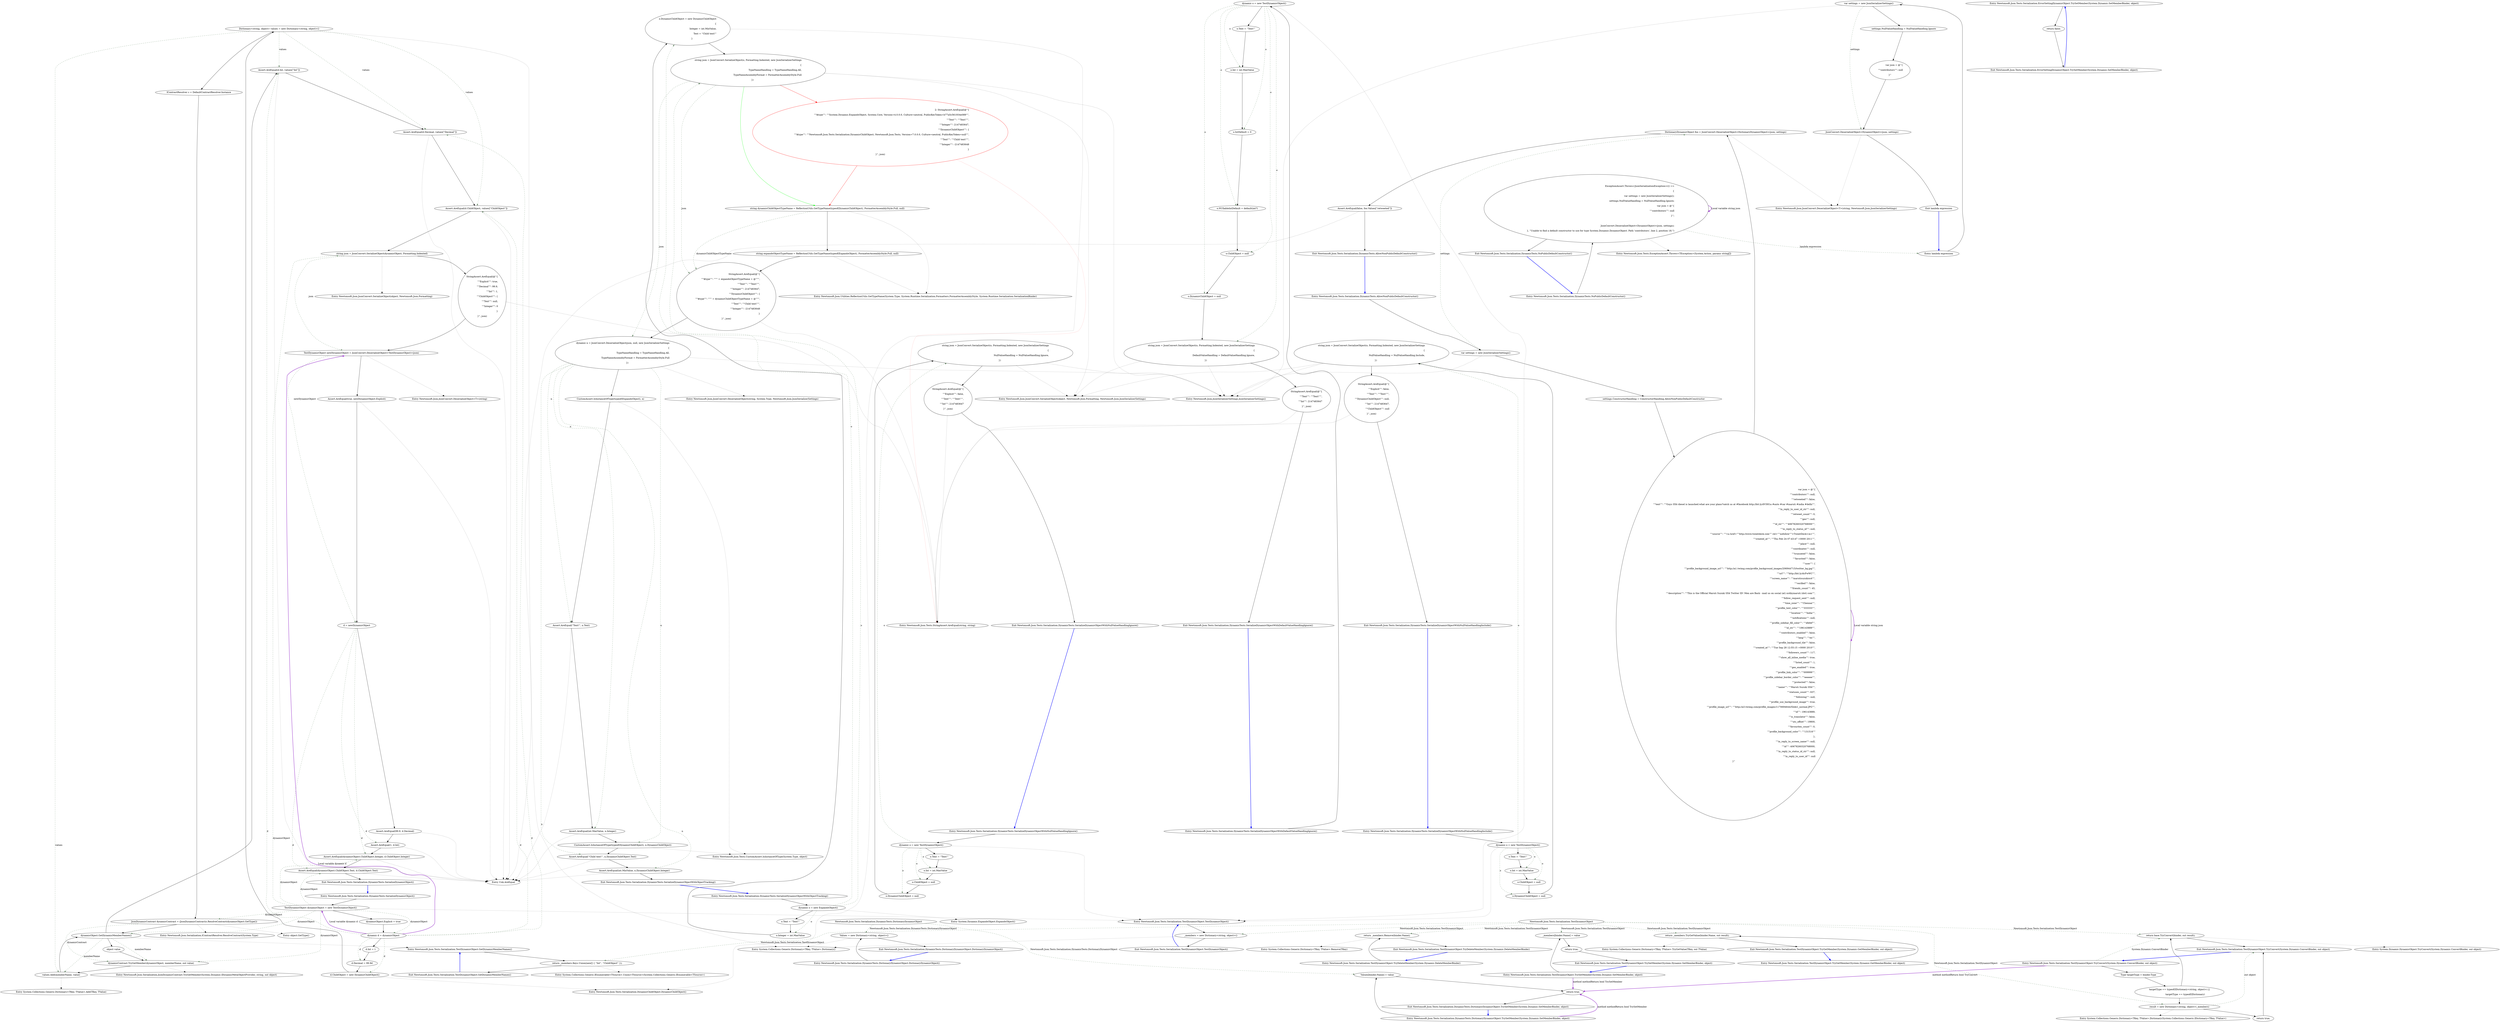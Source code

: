 digraph  {
n146 [label="Newtonsoft.Json.Tests.Serialization.DynamicTests.DictionaryDynamicObject", span=""];
n147 [label="Newtonsoft.Json.Tests.Serialization.TestDynamicObject", span=""];
n0 [cluster="Newtonsoft.Json.Tests.Serialization.DynamicTests.SerializeDynamicObject()", label="Entry Newtonsoft.Json.Tests.Serialization.DynamicTests.SerializeDynamicObject()", span="57-57"];
n1 [cluster="Newtonsoft.Json.Tests.Serialization.DynamicTests.SerializeDynamicObject()", label="TestDynamicObject dynamicObject = new TestDynamicObject()", span="59-59"];
n2 [cluster="Newtonsoft.Json.Tests.Serialization.DynamicTests.SerializeDynamicObject()", label="dynamicObject.Explicit = true", span="60-60"];
n27 [cluster="Newtonsoft.Json.Tests.Serialization.TestDynamicObject.TestDynamicObject()", label="Entry Newtonsoft.Json.Tests.Serialization.TestDynamicObject.TestDynamicObject()", span="354-354"];
n3 [cluster="Newtonsoft.Json.Tests.Serialization.DynamicTests.SerializeDynamicObject()", label="dynamic d = dynamicObject", span="62-62"];
n9 [cluster="Newtonsoft.Json.Tests.Serialization.DynamicTests.SerializeDynamicObject()", label="JsonDynamicContract dynamicContract = (JsonDynamicContract)c.ResolveContract(dynamicObject.GetType())", span="70-70"];
n10 [cluster="Newtonsoft.Json.Tests.Serialization.DynamicTests.SerializeDynamicObject()", label="dynamicObject.GetDynamicMemberNames()", span="72-72"];
n12 [cluster="Newtonsoft.Json.Tests.Serialization.DynamicTests.SerializeDynamicObject()", label="dynamicContract.TryGetMember(dynamicObject, memberName, out value)", span="75-75"];
n17 [cluster="Newtonsoft.Json.Tests.Serialization.DynamicTests.SerializeDynamicObject()", label="string json = JsonConvert.SerializeObject(dynamicObject, Formatting.Indented)", span="84-84"];
n24 [cluster="Newtonsoft.Json.Tests.Serialization.DynamicTests.SerializeDynamicObject()", label="Assert.AreEqual(dynamicObject.ChildObject.Integer, d.ChildObject.Integer)", span="102-102"];
n25 [cluster="Newtonsoft.Json.Tests.Serialization.DynamicTests.SerializeDynamicObject()", label="Assert.AreEqual(dynamicObject.ChildObject.Text, d.ChildObject.Text)", span="103-103"];
n4 [cluster="Newtonsoft.Json.Tests.Serialization.DynamicTests.SerializeDynamicObject()", label="d.Int = 1", span="63-63"];
n5 [cluster="Newtonsoft.Json.Tests.Serialization.DynamicTests.SerializeDynamicObject()", label="d.Decimal = 99.9d", span="64-64"];
n6 [cluster="Newtonsoft.Json.Tests.Serialization.DynamicTests.SerializeDynamicObject()", label="d.ChildObject = new DynamicChildObject()", span="65-65"];
n14 [cluster="Newtonsoft.Json.Tests.Serialization.DynamicTests.SerializeDynamicObject()", label="Assert.AreEqual(d.Int, values[''Int''])", span="80-80"];
n15 [cluster="Newtonsoft.Json.Tests.Serialization.DynamicTests.SerializeDynamicObject()", label="Assert.AreEqual(d.Decimal, values[''Decimal''])", span="81-81"];
n16 [cluster="Newtonsoft.Json.Tests.Serialization.DynamicTests.SerializeDynamicObject()", label="Assert.AreEqual(d.ChildObject, values[''ChildObject''])", span="82-82"];
n7 [cluster="Newtonsoft.Json.Tests.Serialization.DynamicTests.SerializeDynamicObject()", label="Dictionary<string, object> values = new Dictionary<string, object>()", span="67-67"];
n28 [cluster="Newtonsoft.Json.Tests.Serialization.DynamicChildObject.DynamicChildObject()", label="Entry Newtonsoft.Json.Tests.Serialization.DynamicChildObject.DynamicChildObject()", span="332-332"];
n8 [cluster="Newtonsoft.Json.Tests.Serialization.DynamicTests.SerializeDynamicObject()", label="IContractResolver c = DefaultContractResolver.Instance", span="69-69"];
n29 [cluster="System.Collections.Generic.Dictionary<TKey, TValue>.Dictionary()", label="Entry System.Collections.Generic.Dictionary<TKey, TValue>.Dictionary()", span="0-0"];
n13 [cluster="Newtonsoft.Json.Tests.Serialization.DynamicTests.SerializeDynamicObject()", label="values.Add(memberName, value)", span="77-77"];
n30 [cluster="object.GetType()", label="Entry object.GetType()", span="0-0"];
n31 [cluster="Newtonsoft.Json.Serialization.IContractResolver.ResolveContract(System.Type)", label="Entry Newtonsoft.Json.Serialization.IContractResolver.ResolveContract(System.Type)", span="43-43"];
n11 [cluster="Newtonsoft.Json.Tests.Serialization.DynamicTests.SerializeDynamicObject()", label="object value", span="74-74"];
n32 [cluster="Newtonsoft.Json.Tests.Serialization.TestDynamicObject.GetDynamicMemberNames()", label="Entry Newtonsoft.Json.Tests.Serialization.TestDynamicObject.GetDynamicMemberNames()", span="359-359"];
n33 [cluster="Newtonsoft.Json.Serialization.JsonDynamicContract.TryGetMember(System.Dynamic.IDynamicMetaObjectProvider, string, out object)", label="Entry Newtonsoft.Json.Serialization.JsonDynamicContract.TryGetMember(System.Dynamic.IDynamicMetaObjectProvider, string, out object)", span="85-85"];
n34 [cluster="System.Collections.Generic.Dictionary<TKey, TValue>.Add(TKey, TValue)", label="Entry System.Collections.Generic.Dictionary<TKey, TValue>.Add(TKey, TValue)", span="0-0"];
n35 [cluster="Unk.AreEqual", label="Entry Unk.AreEqual", span=""];
n18 [cluster="Newtonsoft.Json.Tests.Serialization.DynamicTests.SerializeDynamicObject()", label="StringAssert.AreEqual(@''{\r\n  ''''Explicit'''': true,\r\n  ''''Decimal'''': 99.9,\r\n  ''''Int'''': 1,\r\n  ''''ChildObject'''': {\r\n    ''''Text'''': null,\r\n    ''''Integer'''': 0\r\n  }\r\n}'', json)", span="85-93"];
n36 [cluster="Newtonsoft.Json.JsonConvert.SerializeObject(object, Newtonsoft.Json.Formatting)", label="Entry Newtonsoft.Json.JsonConvert.SerializeObject(object, Newtonsoft.Json.Formatting)", span="525-525"];
n19 [cluster="Newtonsoft.Json.Tests.Serialization.DynamicTests.SerializeDynamicObject()", label="TestDynamicObject newDynamicObject = JsonConvert.DeserializeObject<TestDynamicObject>(json)", span="95-95"];
n37 [cluster="Newtonsoft.Json.Tests.StringAssert.AreEqual(string, string)", label="Entry Newtonsoft.Json.Tests.StringAssert.AreEqual(string, string)", span="327-327"];
n20 [cluster="Newtonsoft.Json.Tests.Serialization.DynamicTests.SerializeDynamicObject()", label="Assert.AreEqual(true, newDynamicObject.Explicit)", span="96-96"];
n38 [cluster="Newtonsoft.Json.JsonConvert.DeserializeObject<T>(string)", label="Entry Newtonsoft.Json.JsonConvert.DeserializeObject<T>(string)", span="739-739"];
n21 [cluster="Newtonsoft.Json.Tests.Serialization.DynamicTests.SerializeDynamicObject()", label="d = newDynamicObject", span="98-98"];
n22 [cluster="Newtonsoft.Json.Tests.Serialization.DynamicTests.SerializeDynamicObject()", label="Assert.AreEqual(99.9, d.Decimal)", span="100-100"];
n23 [cluster="Newtonsoft.Json.Tests.Serialization.DynamicTests.SerializeDynamicObject()", label="Assert.AreEqual(1, d.Int)", span="101-101"];
n26 [cluster="Newtonsoft.Json.Tests.Serialization.DynamicTests.SerializeDynamicObject()", label="Exit Newtonsoft.Json.Tests.Serialization.DynamicTests.SerializeDynamicObject()", span="57-57"];
n39 [cluster="Newtonsoft.Json.Tests.Serialization.DynamicTests.SerializeDynamicObjectWithObjectTracking()", label="Entry Newtonsoft.Json.Tests.Serialization.DynamicTests.SerializeDynamicObjectWithObjectTracking()", span="108-108"];
n40 [cluster="Newtonsoft.Json.Tests.Serialization.DynamicTests.SerializeDynamicObjectWithObjectTracking()", label="dynamic o = new ExpandoObject()", span="110-110"];
n41 [cluster="Newtonsoft.Json.Tests.Serialization.DynamicTests.SerializeDynamicObjectWithObjectTracking()", label="o.Text = ''Text!''", span="111-111"];
n57 [cluster="System.Dynamic.ExpandoObject.ExpandoObject()", label="Entry System.Dynamic.ExpandoObject.ExpandoObject()", span="0-0"];
n42 [cluster="Newtonsoft.Json.Tests.Serialization.DynamicTests.SerializeDynamicObjectWithObjectTracking()", label="o.Integer = int.MaxValue", span="112-112"];
n43 [cluster="Newtonsoft.Json.Tests.Serialization.DynamicTests.SerializeDynamicObjectWithObjectTracking()", label="o.DynamicChildObject = new DynamicChildObject\r\n            {\r\n                Integer = int.MinValue,\r\n                Text = ''Child text!''\r\n            }", span="113-117"];
n44 [cluster="Newtonsoft.Json.Tests.Serialization.DynamicTests.SerializeDynamicObjectWithObjectTracking()", label="string json = JsonConvert.SerializeObject(o, Formatting.Indented, new JsonSerializerSettings\r\n            {\r\n                TypeNameHandling = TypeNameHandling.All,\r\n                TypeNameAssemblyFormat = FormatterAssemblyStyle.Full\r\n            })", span="119-123"];
n45 [cluster="Newtonsoft.Json.Tests.Serialization.DynamicTests.SerializeDynamicObjectWithObjectTracking()", color=red, community=0, label="2: StringAssert.AreEqual(@''{\r\n  ''''$type'''': ''''System.Dynamic.ExpandoObject, System.Core, Version=4.0.0.0, Culture=neutral, PublicKeyToken=b77a5c561934e089'''',\r\n  ''''Text'''': ''''Text!'''',\r\n  ''''Integer'''': 2147483647,\r\n  ''''DynamicChildObject'''': {\r\n    ''''$type'''': ''''Newtonsoft.Json.Tests.Serialization.DynamicChildObject, Newtonsoft.Json.Tests, Version=7.0.0.0, Culture=neutral, PublicKeyToken=null'''',\r\n    ''''Text'''': ''''Child text!'''',\r\n    ''''Integer'''': -2147483648\r\n  }\r\n}'', json)", span="125-134"];
n58 [cluster="Newtonsoft.Json.JsonSerializerSettings.JsonSerializerSettings()", label="Entry Newtonsoft.Json.JsonSerializerSettings.JsonSerializerSettings()", span="359-359"];
n59 [cluster="Newtonsoft.Json.JsonConvert.SerializeObject(object, Newtonsoft.Json.Formatting, Newtonsoft.Json.JsonSerializerSettings)", label="Entry Newtonsoft.Json.JsonConvert.SerializeObject(object, Newtonsoft.Json.Formatting, Newtonsoft.Json.JsonSerializerSettings)", span="606-606"];
n48 [cluster="Newtonsoft.Json.Tests.Serialization.DynamicTests.SerializeDynamicObjectWithObjectTracking()", label="StringAssert.AreEqual(@''{\r\n  ''''$type'''': '''''' + expandoObjectTypeName + @'''''',\r\n  ''''Text'''': ''''Text!'''',\r\n  ''''Integer'''': 2147483647,\r\n  ''''DynamicChildObject'''': {\r\n    ''''$type'''': '''''' + dynamicChildObjectTypeName + @'''''',\r\n    ''''Text'''': ''''Child text!'''',\r\n    ''''Integer'''': -2147483648\r\n  }\r\n}'', json)", span="139-148"];
n49 [cluster="Newtonsoft.Json.Tests.Serialization.DynamicTests.SerializeDynamicObjectWithObjectTracking()", label="dynamic n = JsonConvert.DeserializeObject(json, null, new JsonSerializerSettings\r\n            {\r\n                TypeNameHandling = TypeNameHandling.All,\r\n                TypeNameAssemblyFormat = FormatterAssemblyStyle.Full\r\n            })", span="150-154"];
n46 [cluster="Newtonsoft.Json.Tests.Serialization.DynamicTests.SerializeDynamicObjectWithObjectTracking()", label="string dynamicChildObjectTypeName = ReflectionUtils.GetTypeName(typeof(DynamicChildObject), FormatterAssemblyStyle.Full, null)", span="136-136"];
n47 [cluster="Newtonsoft.Json.Tests.Serialization.DynamicTests.SerializeDynamicObjectWithObjectTracking()", label="string expandoObjectTypeName = ReflectionUtils.GetTypeName(typeof(ExpandoObject), FormatterAssemblyStyle.Full, null)", span="137-137"];
n60 [cluster="Newtonsoft.Json.Utilities.ReflectionUtils.GetTypeName(System.Type, System.Runtime.Serialization.Formatters.FormatterAssemblyStyle, System.Runtime.Serialization.SerializationBinder)", label="Entry Newtonsoft.Json.Utilities.ReflectionUtils.GetTypeName(System.Type, System.Runtime.Serialization.Formatters.FormatterAssemblyStyle, System.Runtime.Serialization.SerializationBinder)", span="141-141"];
n50 [cluster="Newtonsoft.Json.Tests.Serialization.DynamicTests.SerializeDynamicObjectWithObjectTracking()", label="CustomAssert.IsInstanceOfType(typeof(ExpandoObject), n)", span="156-156"];
n61 [cluster="Newtonsoft.Json.JsonConvert.DeserializeObject(string, System.Type, Newtonsoft.Json.JsonSerializerSettings)", label="Entry Newtonsoft.Json.JsonConvert.DeserializeObject(string, System.Type, Newtonsoft.Json.JsonSerializerSettings)", span="833-833"];
n51 [cluster="Newtonsoft.Json.Tests.Serialization.DynamicTests.SerializeDynamicObjectWithObjectTracking()", label="Assert.AreEqual(''Text!'', n.Text)", span="157-157"];
n52 [cluster="Newtonsoft.Json.Tests.Serialization.DynamicTests.SerializeDynamicObjectWithObjectTracking()", label="Assert.AreEqual(int.MaxValue, n.Integer)", span="158-158"];
n53 [cluster="Newtonsoft.Json.Tests.Serialization.DynamicTests.SerializeDynamicObjectWithObjectTracking()", label="CustomAssert.IsInstanceOfType(typeof(DynamicChildObject), n.DynamicChildObject)", span="160-160"];
n54 [cluster="Newtonsoft.Json.Tests.Serialization.DynamicTests.SerializeDynamicObjectWithObjectTracking()", label="Assert.AreEqual(''Child text!'', n.DynamicChildObject.Text)", span="161-161"];
n55 [cluster="Newtonsoft.Json.Tests.Serialization.DynamicTests.SerializeDynamicObjectWithObjectTracking()", label="Assert.AreEqual(int.MinValue, n.DynamicChildObject.Integer)", span="162-162"];
n62 [cluster="Newtonsoft.Json.Tests.CustomAssert.IsInstanceOfType(System.Type, object)", label="Entry Newtonsoft.Json.Tests.CustomAssert.IsInstanceOfType(System.Type, object)", span="297-297"];
n56 [cluster="Newtonsoft.Json.Tests.Serialization.DynamicTests.SerializeDynamicObjectWithObjectTracking()", label="Exit Newtonsoft.Json.Tests.Serialization.DynamicTests.SerializeDynamicObjectWithObjectTracking()", span="108-108"];
n63 [cluster="Newtonsoft.Json.Tests.Serialization.DynamicTests.NoPublicDefaultConstructor()", label="Entry Newtonsoft.Json.Tests.Serialization.DynamicTests.NoPublicDefaultConstructor()", span="167-167"];
n64 [cluster="Newtonsoft.Json.Tests.Serialization.DynamicTests.NoPublicDefaultConstructor()", label="ExceptionAssert.Throws<JsonSerializationException>(() =>\r\n            {\r\n                var settings = new JsonSerializerSettings();\r\n                settings.NullValueHandling = NullValueHandling.Ignore;\r\n                var json = @''{\r\n  ''''contributors'''': null\r\n}'';\r\n\r\n                JsonConvert.DeserializeObject<DynamicObject>(json, settings);\r\n            }, ''Unable to find a default constructor to use for type System.Dynamic.DynamicObject. Path 'contributors', line 2, position 18.'')", span="169-178"];
n65 [cluster="Newtonsoft.Json.Tests.Serialization.DynamicTests.NoPublicDefaultConstructor()", label="Exit Newtonsoft.Json.Tests.Serialization.DynamicTests.NoPublicDefaultConstructor()", span="167-167"];
n66 [cluster="Newtonsoft.Json.Tests.ExceptionAssert.Throws<TException>(System.Action, params string[])", label="Entry Newtonsoft.Json.Tests.ExceptionAssert.Throws<TException>(System.Action, params string[])", span="354-354"];
n67 [cluster="lambda expression", label="Entry lambda expression", span="169-178"];
n68 [cluster="lambda expression", label="var settings = new JsonSerializerSettings()", span="171-171"];
n69 [cluster="lambda expression", label="settings.NullValueHandling = NullValueHandling.Ignore", span="172-172"];
n71 [cluster="lambda expression", label="JsonConvert.DeserializeObject<DynamicObject>(json, settings)", span="177-177"];
n70 [cluster="lambda expression", label="var json = @''{\r\n  ''''contributors'''': null\r\n}''", span="173-175"];
n72 [cluster="lambda expression", label="Exit lambda expression", span="169-178"];
n73 [cluster="Newtonsoft.Json.JsonConvert.DeserializeObject<T>(string, Newtonsoft.Json.JsonSerializerSettings)", label="Entry Newtonsoft.Json.JsonConvert.DeserializeObject<T>(string, Newtonsoft.Json.JsonSerializerSettings)", span="802-802"];
n74 [cluster="Newtonsoft.Json.Tests.Serialization.DynamicTests.DictionaryDynamicObject.DictionaryDynamicObject()", label="Entry Newtonsoft.Json.Tests.Serialization.DynamicTests.DictionaryDynamicObject.DictionaryDynamicObject()", span="185-185"];
n75 [cluster="Newtonsoft.Json.Tests.Serialization.DynamicTests.DictionaryDynamicObject.DictionaryDynamicObject()", label="Values = new Dictionary<string, object>()", span="187-187"];
n76 [cluster="Newtonsoft.Json.Tests.Serialization.DynamicTests.DictionaryDynamicObject.DictionaryDynamicObject()", label="Exit Newtonsoft.Json.Tests.Serialization.DynamicTests.DictionaryDynamicObject.DictionaryDynamicObject()", span="185-185"];
n77 [cluster="Newtonsoft.Json.Tests.Serialization.DynamicTests.DictionaryDynamicObject.TrySetMember(System.Dynamic.SetMemberBinder, object)", label="Entry Newtonsoft.Json.Tests.Serialization.DynamicTests.DictionaryDynamicObject.TrySetMember(System.Dynamic.SetMemberBinder, object)", span="190-190"];
n78 [cluster="Newtonsoft.Json.Tests.Serialization.DynamicTests.DictionaryDynamicObject.TrySetMember(System.Dynamic.SetMemberBinder, object)", label="Values[binder.Name] = value", span="192-192"];
n79 [cluster="Newtonsoft.Json.Tests.Serialization.DynamicTests.DictionaryDynamicObject.TrySetMember(System.Dynamic.SetMemberBinder, object)", label="return true;", span="193-193"];
n80 [cluster="Newtonsoft.Json.Tests.Serialization.DynamicTests.DictionaryDynamicObject.TrySetMember(System.Dynamic.SetMemberBinder, object)", label="Exit Newtonsoft.Json.Tests.Serialization.DynamicTests.DictionaryDynamicObject.TrySetMember(System.Dynamic.SetMemberBinder, object)", span="190-190"];
n81 [cluster="Newtonsoft.Json.Tests.Serialization.DynamicTests.AllowNonPublicDefaultConstructor()", label="Entry Newtonsoft.Json.Tests.Serialization.DynamicTests.AllowNonPublicDefaultConstructor()", span="198-198"];
n82 [cluster="Newtonsoft.Json.Tests.Serialization.DynamicTests.AllowNonPublicDefaultConstructor()", label="var settings = new JsonSerializerSettings()", span="200-200"];
n83 [cluster="Newtonsoft.Json.Tests.Serialization.DynamicTests.AllowNonPublicDefaultConstructor()", label="settings.ConstructorHandling = ConstructorHandling.AllowNonPublicDefaultConstructor", span="201-201"];
n85 [cluster="Newtonsoft.Json.Tests.Serialization.DynamicTests.AllowNonPublicDefaultConstructor()", label="DictionaryDynamicObject foo = JsonConvert.DeserializeObject<DictionaryDynamicObject>(json, settings)", span="260-260"];
n84 [cluster="Newtonsoft.Json.Tests.Serialization.DynamicTests.AllowNonPublicDefaultConstructor()", label="var json = @''{\r\n  ''''contributors'''': null,\r\n  ''''retweeted'''': false,\r\n  ''''text'''': ''''Guys SX4 diesel is launched.what are your plans?catch us at #facebook http://bit.ly/dV3H1a #auto #car #maruti #india #delhi'''',\r\n  ''''in_reply_to_user_id_str'''': null,\r\n  ''''retweet_count'''': 0,\r\n  ''''geo'''': null,\r\n  ''''id_str'''': ''''40678260320768000'''',\r\n  ''''in_reply_to_status_id'''': null,\r\n  ''''source'''': ''''<a href=\''''http://www.tweetdeck.com\'''' rel=\''''nofollow\''''>TweetDeck</a>'''',\r\n  ''''created_at'''': ''''Thu Feb 24 07:43:47 +0000 2011'''',\r\n  ''''place'''': null,\r\n  ''''coordinates'''': null,\r\n  ''''truncated'''': false,\r\n  ''''favorited'''': false,\r\n  ''''user'''': {\r\n    ''''profile_background_image_url'''': ''''http://a1.twimg.com/profile_background_images/206944715/twitter_bg.jpg'''',\r\n    ''''url'''': ''''http://bit.ly/dcFwWC'''',\r\n    ''''screen_name'''': ''''marutisuzukisx4'''',\r\n    ''''verified'''': false,\r\n    ''''friends_count'''': 45,\r\n    ''''description'''': ''''This is the Official Maruti Suzuki SX4 Twitter ID! Men are Back - mail us on social (at) sx4bymaruti (dot) com'''',\r\n    ''''follow_request_sent'''': null,\r\n    ''''time_zone'''': ''''Chennai'''',\r\n    ''''profile_text_color'''': ''''333333'''',\r\n    ''''location'''': ''''India'''',\r\n    ''''notifications'''': null,\r\n    ''''profile_sidebar_fill_color'''': ''''efefef'''',\r\n    ''''id_str'''': ''''196143889'''',\r\n    ''''contributors_enabled'''': false,\r\n    ''''lang'''': ''''en'''',\r\n    ''''profile_background_tile'''': false,\r\n    ''''created_at'''': ''''Tue Sep 28 12:55:15 +0000 2010'''',\r\n    ''''followers_count'''': 117,\r\n    ''''show_all_inline_media'''': true,\r\n    ''''listed_count'''': 1,\r\n    ''''geo_enabled'''': true,\r\n    ''''profile_link_color'''': ''''009999'''',\r\n    ''''profile_sidebar_border_color'''': ''''eeeeee'''',\r\n    ''''protected'''': false,\r\n    ''''name'''': ''''Maruti Suzuki SX4'''',\r\n    ''''statuses_count'''': 637,\r\n    ''''following'''': null,\r\n    ''''profile_use_background_image'''': true,\r\n    ''''profile_image_url'''': ''''http://a3.twimg.com/profile_images/1170694644/Slide1_normal.JPG'''',\r\n    ''''id'''': 196143889,\r\n    ''''is_translator'''': false,\r\n    ''''utc_offset'''': 19800,\r\n    ''''favourites_count'''': 0,\r\n    ''''profile_background_color'''': ''''131516''''\r\n  },\r\n  ''''in_reply_to_screen_name'''': null,\r\n  ''''id'''': 40678260320768000,\r\n  ''''in_reply_to_status_id_str'''': null,\r\n  ''''in_reply_to_user_id'''': null\r\n}''", span="203-258"];
n86 [cluster="Newtonsoft.Json.Tests.Serialization.DynamicTests.AllowNonPublicDefaultConstructor()", label="Assert.AreEqual(false, foo.Values[''retweeted''])", span="262-262"];
n87 [cluster="Newtonsoft.Json.Tests.Serialization.DynamicTests.AllowNonPublicDefaultConstructor()", label="Exit Newtonsoft.Json.Tests.Serialization.DynamicTests.AllowNonPublicDefaultConstructor()", span="198-198"];
n88 [cluster="Newtonsoft.Json.Tests.Serialization.DynamicTests.SerializeDynamicObjectWithNullValueHandlingIgnore()", label="Entry Newtonsoft.Json.Tests.Serialization.DynamicTests.SerializeDynamicObjectWithNullValueHandlingIgnore()", span="266-266"];
n89 [cluster="Newtonsoft.Json.Tests.Serialization.DynamicTests.SerializeDynamicObjectWithNullValueHandlingIgnore()", label="dynamic o = new TestDynamicObject()", span="268-268"];
n90 [cluster="Newtonsoft.Json.Tests.Serialization.DynamicTests.SerializeDynamicObjectWithNullValueHandlingIgnore()", label="o.Text = ''Text!''", span="269-269"];
n91 [cluster="Newtonsoft.Json.Tests.Serialization.DynamicTests.SerializeDynamicObjectWithNullValueHandlingIgnore()", label="o.Int = int.MaxValue", span="270-270"];
n92 [cluster="Newtonsoft.Json.Tests.Serialization.DynamicTests.SerializeDynamicObjectWithNullValueHandlingIgnore()", label="o.ChildObject = null", span="271-271"];
n93 [cluster="Newtonsoft.Json.Tests.Serialization.DynamicTests.SerializeDynamicObjectWithNullValueHandlingIgnore()", label="o.DynamicChildObject = null", span="272-272"];
n94 [cluster="Newtonsoft.Json.Tests.Serialization.DynamicTests.SerializeDynamicObjectWithNullValueHandlingIgnore()", label="string json = JsonConvert.SerializeObject(o, Formatting.Indented, new JsonSerializerSettings\r\n            {\r\n                NullValueHandling = NullValueHandling.Ignore,\r\n            })", span="274-277"];
n95 [cluster="Newtonsoft.Json.Tests.Serialization.DynamicTests.SerializeDynamicObjectWithNullValueHandlingIgnore()", label="StringAssert.AreEqual(@''{\r\n  ''''Explicit'''': false,\r\n  ''''Text'''': ''''Text!'''',\r\n  ''''Int'''': 2147483647\r\n}'', json)", span="279-283"];
n96 [cluster="Newtonsoft.Json.Tests.Serialization.DynamicTests.SerializeDynamicObjectWithNullValueHandlingIgnore()", label="Exit Newtonsoft.Json.Tests.Serialization.DynamicTests.SerializeDynamicObjectWithNullValueHandlingIgnore()", span="266-266"];
n97 [cluster="Newtonsoft.Json.Tests.Serialization.DynamicTests.SerializeDynamicObjectWithNullValueHandlingInclude()", label="Entry Newtonsoft.Json.Tests.Serialization.DynamicTests.SerializeDynamicObjectWithNullValueHandlingInclude()", span="287-287"];
n98 [cluster="Newtonsoft.Json.Tests.Serialization.DynamicTests.SerializeDynamicObjectWithNullValueHandlingInclude()", label="dynamic o = new TestDynamicObject()", span="289-289"];
n99 [cluster="Newtonsoft.Json.Tests.Serialization.DynamicTests.SerializeDynamicObjectWithNullValueHandlingInclude()", label="o.Text = ''Text!''", span="290-290"];
n100 [cluster="Newtonsoft.Json.Tests.Serialization.DynamicTests.SerializeDynamicObjectWithNullValueHandlingInclude()", label="o.Int = int.MaxValue", span="291-291"];
n101 [cluster="Newtonsoft.Json.Tests.Serialization.DynamicTests.SerializeDynamicObjectWithNullValueHandlingInclude()", label="o.ChildObject = null", span="292-292"];
n102 [cluster="Newtonsoft.Json.Tests.Serialization.DynamicTests.SerializeDynamicObjectWithNullValueHandlingInclude()", label="o.DynamicChildObject = null", span="293-293"];
n103 [cluster="Newtonsoft.Json.Tests.Serialization.DynamicTests.SerializeDynamicObjectWithNullValueHandlingInclude()", label="string json = JsonConvert.SerializeObject(o, Formatting.Indented, new JsonSerializerSettings\r\n            {\r\n                NullValueHandling = NullValueHandling.Include,\r\n            })", span="295-298"];
n104 [cluster="Newtonsoft.Json.Tests.Serialization.DynamicTests.SerializeDynamicObjectWithNullValueHandlingInclude()", label="StringAssert.AreEqual(@''{\r\n  ''''Explicit'''': false,\r\n  ''''Text'''': ''''Text!'''',\r\n  ''''DynamicChildObject'''': null,\r\n  ''''Int'''': 2147483647,\r\n  ''''ChildObject'''': null\r\n}'', json)", span="300-306"];
n105 [cluster="Newtonsoft.Json.Tests.Serialization.DynamicTests.SerializeDynamicObjectWithNullValueHandlingInclude()", label="Exit Newtonsoft.Json.Tests.Serialization.DynamicTests.SerializeDynamicObjectWithNullValueHandlingInclude()", span="287-287"];
n106 [cluster="Newtonsoft.Json.Tests.Serialization.DynamicTests.SerializeDynamicObjectWithDefaultValueHandlingIgnore()", label="Entry Newtonsoft.Json.Tests.Serialization.DynamicTests.SerializeDynamicObjectWithDefaultValueHandlingIgnore()", span="310-310"];
n107 [cluster="Newtonsoft.Json.Tests.Serialization.DynamicTests.SerializeDynamicObjectWithDefaultValueHandlingIgnore()", label="dynamic o = new TestDynamicObject()", span="312-312"];
n108 [cluster="Newtonsoft.Json.Tests.Serialization.DynamicTests.SerializeDynamicObjectWithDefaultValueHandlingIgnore()", label="o.Text = ''Text!''", span="313-313"];
n109 [cluster="Newtonsoft.Json.Tests.Serialization.DynamicTests.SerializeDynamicObjectWithDefaultValueHandlingIgnore()", label="o.Int = int.MaxValue", span="314-314"];
n110 [cluster="Newtonsoft.Json.Tests.Serialization.DynamicTests.SerializeDynamicObjectWithDefaultValueHandlingIgnore()", label="o.IntDefault = 0", span="315-315"];
n111 [cluster="Newtonsoft.Json.Tests.Serialization.DynamicTests.SerializeDynamicObjectWithDefaultValueHandlingIgnore()", label="o.NUllableIntDefault = default(int?)", span="316-316"];
n112 [cluster="Newtonsoft.Json.Tests.Serialization.DynamicTests.SerializeDynamicObjectWithDefaultValueHandlingIgnore()", label="o.ChildObject = null", span="317-317"];
n113 [cluster="Newtonsoft.Json.Tests.Serialization.DynamicTests.SerializeDynamicObjectWithDefaultValueHandlingIgnore()", label="o.DynamicChildObject = null", span="318-318"];
n114 [cluster="Newtonsoft.Json.Tests.Serialization.DynamicTests.SerializeDynamicObjectWithDefaultValueHandlingIgnore()", label="string json = JsonConvert.SerializeObject(o, Formatting.Indented, new JsonSerializerSettings\r\n            {\r\n                DefaultValueHandling = DefaultValueHandling.Ignore,\r\n            })", span="320-323"];
n115 [cluster="Newtonsoft.Json.Tests.Serialization.DynamicTests.SerializeDynamicObjectWithDefaultValueHandlingIgnore()", label="StringAssert.AreEqual(@''{\r\n  ''''Text'''': ''''Text!'''',\r\n  ''''Int'''': 2147483647\r\n}'', json)", span="325-328"];
n116 [cluster="Newtonsoft.Json.Tests.Serialization.DynamicTests.SerializeDynamicObjectWithDefaultValueHandlingIgnore()", label="Exit Newtonsoft.Json.Tests.Serialization.DynamicTests.SerializeDynamicObjectWithDefaultValueHandlingIgnore()", span="310-310"];
n117 [cluster="Newtonsoft.Json.Tests.Serialization.TestDynamicObject.TestDynamicObject()", label="_members = new Dictionary<string, object>()", span="356-356"];
n118 [cluster="Newtonsoft.Json.Tests.Serialization.TestDynamicObject.TestDynamicObject()", label="Exit Newtonsoft.Json.Tests.Serialization.TestDynamicObject.TestDynamicObject()", span="354-354"];
n119 [cluster="Newtonsoft.Json.Tests.Serialization.TestDynamicObject.GetDynamicMemberNames()", label="return _members.Keys.Union(new[] { ''Int'', ''ChildObject'' });", span="361-361"];
n120 [cluster="Newtonsoft.Json.Tests.Serialization.TestDynamicObject.GetDynamicMemberNames()", label="Exit Newtonsoft.Json.Tests.Serialization.TestDynamicObject.GetDynamicMemberNames()", span="359-359"];
n121 [cluster="System.Collections.Generic.IEnumerable<TSource>.Union<TSource>(System.Collections.Generic.IEnumerable<TSource>)", label="Entry System.Collections.Generic.IEnumerable<TSource>.Union<TSource>(System.Collections.Generic.IEnumerable<TSource>)", span="0-0"];
n122 [cluster="Newtonsoft.Json.Tests.Serialization.TestDynamicObject.TryConvert(System.Dynamic.ConvertBinder, out object)", label="Entry Newtonsoft.Json.Tests.Serialization.TestDynamicObject.TryConvert(System.Dynamic.ConvertBinder, out object)", span="364-364"];
n123 [cluster="Newtonsoft.Json.Tests.Serialization.TestDynamicObject.TryConvert(System.Dynamic.ConvertBinder, out object)", label="Type targetType = binder.Type", span="366-366"];
n127 [cluster="Newtonsoft.Json.Tests.Serialization.TestDynamicObject.TryConvert(System.Dynamic.ConvertBinder, out object)", label="return base.TryConvert(binder, out result);", span="376-376"];
n124 [cluster="Newtonsoft.Json.Tests.Serialization.TestDynamicObject.TryConvert(System.Dynamic.ConvertBinder, out object)", label="targetType == typeof(IDictionary<string, object>) ||\r\n                targetType == typeof(IDictionary)", span="368-369"];
n125 [cluster="Newtonsoft.Json.Tests.Serialization.TestDynamicObject.TryConvert(System.Dynamic.ConvertBinder, out object)", label="result = new Dictionary<string, object>(_members)", span="371-371"];
n126 [cluster="Newtonsoft.Json.Tests.Serialization.TestDynamicObject.TryConvert(System.Dynamic.ConvertBinder, out object)", label="return true;", span="372-372"];
n129 [cluster="System.Collections.Generic.Dictionary<TKey, TValue>.Dictionary(System.Collections.Generic.IDictionary<TKey, TValue>)", label="Entry System.Collections.Generic.Dictionary<TKey, TValue>.Dictionary(System.Collections.Generic.IDictionary<TKey, TValue>)", span="0-0"];
n128 [cluster="Newtonsoft.Json.Tests.Serialization.TestDynamicObject.TryConvert(System.Dynamic.ConvertBinder, out object)", label="Exit Newtonsoft.Json.Tests.Serialization.TestDynamicObject.TryConvert(System.Dynamic.ConvertBinder, out object)", span="364-364"];
n130 [cluster="System.Dynamic.DynamicObject.TryConvert(System.Dynamic.ConvertBinder, out object)", label="Entry System.Dynamic.DynamicObject.TryConvert(System.Dynamic.ConvertBinder, out object)", span="0-0"];
n131 [cluster="Newtonsoft.Json.Tests.Serialization.TestDynamicObject.TryDeleteMember(System.Dynamic.DeleteMemberBinder)", label="Entry Newtonsoft.Json.Tests.Serialization.TestDynamicObject.TryDeleteMember(System.Dynamic.DeleteMemberBinder)", span="380-380"];
n132 [cluster="Newtonsoft.Json.Tests.Serialization.TestDynamicObject.TryDeleteMember(System.Dynamic.DeleteMemberBinder)", label="return _members.Remove(binder.Name);", span="382-382"];
n133 [cluster="Newtonsoft.Json.Tests.Serialization.TestDynamicObject.TryDeleteMember(System.Dynamic.DeleteMemberBinder)", label="Exit Newtonsoft.Json.Tests.Serialization.TestDynamicObject.TryDeleteMember(System.Dynamic.DeleteMemberBinder)", span="380-380"];
n134 [cluster="System.Collections.Generic.Dictionary<TKey, TValue>.Remove(TKey)", label="Entry System.Collections.Generic.Dictionary<TKey, TValue>.Remove(TKey)", span="0-0"];
n135 [cluster="Newtonsoft.Json.Tests.Serialization.TestDynamicObject.TryGetMember(System.Dynamic.GetMemberBinder, out object)", label="Entry Newtonsoft.Json.Tests.Serialization.TestDynamicObject.TryGetMember(System.Dynamic.GetMemberBinder, out object)", span="385-385"];
n136 [cluster="Newtonsoft.Json.Tests.Serialization.TestDynamicObject.TryGetMember(System.Dynamic.GetMemberBinder, out object)", label="return _members.TryGetValue(binder.Name, out result);", span="387-387"];
n137 [cluster="Newtonsoft.Json.Tests.Serialization.TestDynamicObject.TryGetMember(System.Dynamic.GetMemberBinder, out object)", label="Exit Newtonsoft.Json.Tests.Serialization.TestDynamicObject.TryGetMember(System.Dynamic.GetMemberBinder, out object)", span="385-385"];
n138 [cluster="System.Collections.Generic.Dictionary<TKey, TValue>.TryGetValue(TKey, out TValue)", label="Entry System.Collections.Generic.Dictionary<TKey, TValue>.TryGetValue(TKey, out TValue)", span="0-0"];
n139 [cluster="Newtonsoft.Json.Tests.Serialization.TestDynamicObject.TrySetMember(System.Dynamic.SetMemberBinder, object)", label="Entry Newtonsoft.Json.Tests.Serialization.TestDynamicObject.TrySetMember(System.Dynamic.SetMemberBinder, object)", span="390-390"];
n140 [cluster="Newtonsoft.Json.Tests.Serialization.TestDynamicObject.TrySetMember(System.Dynamic.SetMemberBinder, object)", label="_members[binder.Name] = value", span="392-392"];
n141 [cluster="Newtonsoft.Json.Tests.Serialization.TestDynamicObject.TrySetMember(System.Dynamic.SetMemberBinder, object)", label="return true;", span="393-393"];
n142 [cluster="Newtonsoft.Json.Tests.Serialization.TestDynamicObject.TrySetMember(System.Dynamic.SetMemberBinder, object)", label="Exit Newtonsoft.Json.Tests.Serialization.TestDynamicObject.TrySetMember(System.Dynamic.SetMemberBinder, object)", span="390-390"];
n143 [cluster="Newtonsoft.Json.Tests.Serialization.ErrorSettingDynamicObject.TrySetMember(System.Dynamic.SetMemberBinder, object)", label="Entry Newtonsoft.Json.Tests.Serialization.ErrorSettingDynamicObject.TrySetMember(System.Dynamic.SetMemberBinder, object)", span="399-399"];
n144 [cluster="Newtonsoft.Json.Tests.Serialization.ErrorSettingDynamicObject.TrySetMember(System.Dynamic.SetMemberBinder, object)", label="return false;", span="401-401"];
n145 [cluster="Newtonsoft.Json.Tests.Serialization.ErrorSettingDynamicObject.TrySetMember(System.Dynamic.SetMemberBinder, object)", label="Exit Newtonsoft.Json.Tests.Serialization.ErrorSettingDynamicObject.TrySetMember(System.Dynamic.SetMemberBinder, object)", span="399-399"];
n146 -> n75  [color=darkseagreen4, key=1, label="Newtonsoft.Json.Tests.Serialization.DynamicTests.DictionaryDynamicObject", style=dashed];
n146 -> n78  [color=darkseagreen4, key=1, label="Newtonsoft.Json.Tests.Serialization.DynamicTests.DictionaryDynamicObject", style=dashed];
n147 -> n117  [color=darkseagreen4, key=1, label="Newtonsoft.Json.Tests.Serialization.TestDynamicObject", style=dashed];
n147 -> n119  [color=darkseagreen4, key=1, label="Newtonsoft.Json.Tests.Serialization.TestDynamicObject", style=dashed];
n147 -> n125  [color=darkseagreen4, key=1, label="Newtonsoft.Json.Tests.Serialization.TestDynamicObject", style=dashed];
n147 -> n127  [color=darkseagreen4, key=1, label="Newtonsoft.Json.Tests.Serialization.TestDynamicObject", style=dashed];
n147 -> n132  [color=darkseagreen4, key=1, label="Newtonsoft.Json.Tests.Serialization.TestDynamicObject", style=dashed];
n147 -> n136  [color=darkseagreen4, key=1, label="Newtonsoft.Json.Tests.Serialization.TestDynamicObject", style=dashed];
n147 -> n140  [color=darkseagreen4, key=1, label="Newtonsoft.Json.Tests.Serialization.TestDynamicObject", style=dashed];
n0 -> n1  [key=0, style=solid];
n1 -> n2  [key=0, style=solid];
n1 -> n27  [key=2, style=dotted];
n1 -> n3  [color=darkseagreen4, key=1, label=dynamicObject, style=dashed];
n1 -> n9  [color=darkseagreen4, key=1, label=dynamicObject, style=dashed];
n1 -> n10  [color=darkseagreen4, key=1, label=dynamicObject, style=dashed];
n1 -> n12  [color=darkseagreen4, key=1, label=dynamicObject, style=dashed];
n1 -> n17  [color=darkseagreen4, key=1, label=dynamicObject, style=dashed];
n1 -> n24  [color=darkseagreen4, key=1, label=dynamicObject, style=dashed];
n1 -> n25  [color=darkseagreen4, key=1, label=dynamicObject, style=dashed];
n2 -> n3  [key=0, style=solid];
n27 -> n117  [key=0, style=solid];
n3 -> n4  [key=0, style=solid];
n3 -> n5  [color=darkseagreen4, key=1, label=d, style=dashed];
n3 -> n6  [color=darkseagreen4, key=1, label=d, style=dashed];
n3 -> n14  [color=darkseagreen4, key=1, label=d, style=dashed];
n3 -> n15  [color=darkseagreen4, key=1, label=d, style=dashed];
n3 -> n16  [color=darkseagreen4, key=1, label=d, style=dashed];
n3 -> n1  [color=darkorchid, key=3, label="Local variable dynamic d", style=bold];
n3 -> n19  [color=darkorchid, key=3, label="Local variable dynamic d", style=bold];
n9 -> n10  [key=0, style=solid];
n9 -> n30  [key=2, style=dotted];
n9 -> n31  [key=2, style=dotted];
n9 -> n12  [color=darkseagreen4, key=1, label=dynamicContract, style=dashed];
n10 -> n11  [key=0, style=solid];
n10 -> n14  [key=0, style=solid];
n10 -> n32  [key=2, style=dotted];
n10 -> n12  [color=darkseagreen4, key=1, label=memberName, style=dashed];
n10 -> n13  [color=darkseagreen4, key=1, label=memberName, style=dashed];
n12 -> n13  [key=0, style=solid];
n12 -> n33  [key=2, style=dotted];
n17 -> n18  [key=0, style=solid];
n17 -> n36  [key=2, style=dotted];
n17 -> n19  [color=darkseagreen4, key=1, label=json, style=dashed];
n24 -> n25  [key=0, style=solid];
n24 -> n35  [key=2, style=dotted];
n25 -> n26  [key=0, style=solid];
n25 -> n35  [key=2, style=dotted];
n4 -> n5  [key=0, style=solid];
n5 -> n6  [key=0, style=solid];
n6 -> n7  [key=0, style=solid];
n6 -> n28  [key=2, style=dotted];
n14 -> n15  [key=0, style=solid];
n14 -> n35  [key=2, style=dotted];
n15 -> n16  [key=0, style=solid];
n15 -> n35  [key=2, style=dotted];
n16 -> n17  [key=0, style=solid];
n16 -> n35  [key=2, style=dotted];
n7 -> n8  [key=0, style=solid];
n7 -> n29  [key=2, style=dotted];
n7 -> n13  [color=darkseagreen4, key=1, label=values, style=dashed];
n7 -> n14  [color=darkseagreen4, key=1, label=values, style=dashed];
n7 -> n15  [color=darkseagreen4, key=1, label=values, style=dashed];
n7 -> n16  [color=darkseagreen4, key=1, label=values, style=dashed];
n8 -> n9  [key=0, style=solid];
n13 -> n10  [key=0, style=solid];
n13 -> n34  [key=2, style=dotted];
n11 -> n12  [key=0, style=solid];
n32 -> n119  [key=0, style=solid];
n18 -> n19  [key=0, style=solid];
n18 -> n37  [key=2, style=dotted];
n19 -> n20  [key=0, style=solid];
n19 -> n38  [key=2, style=dotted];
n19 -> n21  [color=darkseagreen4, key=1, label=newDynamicObject, style=dashed];
n20 -> n21  [key=0, style=solid];
n20 -> n35  [key=2, style=dotted];
n21 -> n22  [key=0, style=solid];
n21 -> n23  [color=darkseagreen4, key=1, label=d, style=dashed];
n21 -> n24  [color=darkseagreen4, key=1, label=d, style=dashed];
n21 -> n25  [color=darkseagreen4, key=1, label=d, style=dashed];
n22 -> n23  [key=0, style=solid];
n22 -> n35  [key=2, style=dotted];
n23 -> n24  [key=0, style=solid];
n23 -> n35  [key=2, style=dotted];
n26 -> n0  [color=blue, key=0, style=bold];
n39 -> n40  [key=0, style=solid];
n40 -> n41  [key=0, style=solid];
n40 -> n57  [key=2, style=dotted];
n40 -> n42  [color=darkseagreen4, key=1, label=o, style=dashed];
n40 -> n43  [color=darkseagreen4, key=1, label=o, style=dashed];
n40 -> n44  [color=darkseagreen4, key=1, label=o, style=dashed];
n41 -> n42  [key=0, style=solid];
n42 -> n43  [key=0, style=solid];
n43 -> n44  [key=0, style=solid];
n43 -> n28  [key=2, style=dotted];
n44 -> n45  [color=red, key=0, style=solid];
n44 -> n58  [key=2, style=dotted];
n44 -> n59  [key=2, style=dotted];
n44 -> n48  [color=darkseagreen4, key=1, label=json, style=dashed];
n44 -> n49  [color=darkseagreen4, key=1, label=json, style=dashed];
n44 -> n46  [color=green, key=0, style=solid];
n45 -> n46  [color=red, key=0, style=solid];
n45 -> n37  [color=red, key=2, style=dotted];
n48 -> n49  [key=0, style=solid];
n48 -> n37  [key=2, style=dotted];
n49 -> n50  [key=0, style=solid];
n49 -> n58  [key=2, style=dotted];
n49 -> n61  [key=2, style=dotted];
n49 -> n51  [color=darkseagreen4, key=1, label=n, style=dashed];
n49 -> n52  [color=darkseagreen4, key=1, label=n, style=dashed];
n49 -> n53  [color=darkseagreen4, key=1, label=n, style=dashed];
n49 -> n54  [color=darkseagreen4, key=1, label=n, style=dashed];
n49 -> n55  [color=darkseagreen4, key=1, label=n, style=dashed];
n46 -> n47  [key=0, style=solid];
n46 -> n60  [key=2, style=dotted];
n46 -> n48  [color=darkseagreen4, key=1, label=dynamicChildObjectTypeName, style=dashed];
n47 -> n48  [key=0, style=solid];
n47 -> n60  [key=2, style=dotted];
n50 -> n51  [key=0, style=solid];
n50 -> n62  [key=2, style=dotted];
n51 -> n52  [key=0, style=solid];
n51 -> n35  [key=2, style=dotted];
n52 -> n53  [key=0, style=solid];
n52 -> n35  [key=2, style=dotted];
n53 -> n54  [key=0, style=solid];
n53 -> n62  [key=2, style=dotted];
n54 -> n55  [key=0, style=solid];
n54 -> n35  [key=2, style=dotted];
n55 -> n56  [key=0, style=solid];
n55 -> n35  [key=2, style=dotted];
n56 -> n39  [color=blue, key=0, style=bold];
n63 -> n64  [key=0, style=solid];
n64 -> n65  [key=0, style=solid];
n64 -> n66  [key=2, style=dotted];
n64 -> n67  [color=darkseagreen4, key=1, label="lambda expression", style=dashed];
n64 -> n64  [color=darkorchid, key=3, label="Local variable string json", style=bold];
n65 -> n63  [color=blue, key=0, style=bold];
n67 -> n68  [key=0, style=solid];
n68 -> n69  [key=0, style=solid];
n68 -> n58  [key=2, style=dotted];
n68 -> n71  [color=darkseagreen4, key=1, label=settings, style=dashed];
n69 -> n70  [key=0, style=solid];
n71 -> n72  [key=0, style=solid];
n71 -> n73  [key=2, style=dotted];
n70 -> n71  [key=0, style=solid];
n72 -> n67  [color=blue, key=0, style=bold];
n74 -> n75  [key=0, style=solid];
n75 -> n76  [key=0, style=solid];
n75 -> n29  [key=2, style=dotted];
n76 -> n74  [color=blue, key=0, style=bold];
n77 -> n78  [key=0, style=solid];
n77 -> n79  [color=darkorchid, key=3, label="method methodReturn bool TrySetMember", style=bold];
n78 -> n79  [key=0, style=solid];
n79 -> n80  [key=0, style=solid];
n80 -> n77  [color=blue, key=0, style=bold];
n81 -> n82  [key=0, style=solid];
n82 -> n83  [key=0, style=solid];
n82 -> n58  [key=2, style=dotted];
n82 -> n85  [color=darkseagreen4, key=1, label=settings, style=dashed];
n83 -> n84  [key=0, style=solid];
n85 -> n86  [key=0, style=solid];
n85 -> n73  [key=2, style=dotted];
n84 -> n85  [key=0, style=solid];
n84 -> n84  [color=darkorchid, key=3, label="Local variable string json", style=bold];
n86 -> n87  [key=0, style=solid];
n86 -> n35  [key=2, style=dotted];
n87 -> n81  [color=blue, key=0, style=bold];
n88 -> n89  [key=0, style=solid];
n89 -> n90  [key=0, style=solid];
n89 -> n27  [key=2, style=dotted];
n89 -> n91  [color=darkseagreen4, key=1, label=o, style=dashed];
n89 -> n92  [color=darkseagreen4, key=1, label=o, style=dashed];
n89 -> n93  [color=darkseagreen4, key=1, label=o, style=dashed];
n89 -> n94  [color=darkseagreen4, key=1, label=o, style=dashed];
n90 -> n91  [key=0, style=solid];
n91 -> n92  [key=0, style=solid];
n92 -> n93  [key=0, style=solid];
n93 -> n94  [key=0, style=solid];
n94 -> n95  [key=0, style=solid];
n94 -> n58  [key=2, style=dotted];
n94 -> n59  [key=2, style=dotted];
n95 -> n96  [key=0, style=solid];
n95 -> n37  [key=2, style=dotted];
n96 -> n88  [color=blue, key=0, style=bold];
n97 -> n98  [key=0, style=solid];
n98 -> n99  [key=0, style=solid];
n98 -> n27  [key=2, style=dotted];
n98 -> n100  [color=darkseagreen4, key=1, label=o, style=dashed];
n98 -> n101  [color=darkseagreen4, key=1, label=o, style=dashed];
n98 -> n102  [color=darkseagreen4, key=1, label=o, style=dashed];
n98 -> n103  [color=darkseagreen4, key=1, label=o, style=dashed];
n99 -> n100  [key=0, style=solid];
n100 -> n101  [key=0, style=solid];
n101 -> n102  [key=0, style=solid];
n102 -> n103  [key=0, style=solid];
n103 -> n104  [key=0, style=solid];
n103 -> n58  [key=2, style=dotted];
n103 -> n59  [key=2, style=dotted];
n104 -> n105  [key=0, style=solid];
n104 -> n37  [key=2, style=dotted];
n105 -> n97  [color=blue, key=0, style=bold];
n106 -> n107  [key=0, style=solid];
n107 -> n108  [key=0, style=solid];
n107 -> n27  [key=2, style=dotted];
n107 -> n109  [color=darkseagreen4, key=1, label=o, style=dashed];
n107 -> n110  [color=darkseagreen4, key=1, label=o, style=dashed];
n107 -> n111  [color=darkseagreen4, key=1, label=o, style=dashed];
n107 -> n112  [color=darkseagreen4, key=1, label=o, style=dashed];
n107 -> n113  [color=darkseagreen4, key=1, label=o, style=dashed];
n107 -> n114  [color=darkseagreen4, key=1, label=o, style=dashed];
n108 -> n109  [key=0, style=solid];
n109 -> n110  [key=0, style=solid];
n110 -> n111  [key=0, style=solid];
n111 -> n112  [key=0, style=solid];
n112 -> n113  [key=0, style=solid];
n113 -> n114  [key=0, style=solid];
n114 -> n115  [key=0, style=solid];
n114 -> n58  [key=2, style=dotted];
n114 -> n59  [key=2, style=dotted];
n115 -> n116  [key=0, style=solid];
n115 -> n37  [key=2, style=dotted];
n116 -> n106  [color=blue, key=0, style=bold];
n117 -> n118  [key=0, style=solid];
n117 -> n29  [key=2, style=dotted];
n118 -> n27  [color=blue, key=0, style=bold];
n119 -> n120  [key=0, style=solid];
n119 -> n121  [key=2, style=dotted];
n120 -> n32  [color=blue, key=0, style=bold];
n122 -> n123  [key=0, style=solid];
n122 -> n127  [color=darkseagreen4, key=1, label="System.Dynamic.ConvertBinder", style=dashed];
n122 -> n79  [color=darkorchid, key=3, label="method methodReturn bool TryConvert", style=bold];
n123 -> n124  [key=0, style=solid];
n127 -> n128  [key=0, style=solid];
n127 -> n130  [key=2, style=dotted];
n124 -> n125  [key=0, style=solid];
n124 -> n127  [key=0, style=solid];
n125 -> n126  [key=0, style=solid];
n125 -> n129  [key=2, style=dotted];
n125 -> n128  [color=darkseagreen4, key=1, label="out object", style=dashed];
n126 -> n128  [key=0, style=solid];
n128 -> n122  [color=blue, key=0, style=bold];
n131 -> n132  [key=0, style=solid];
n132 -> n133  [key=0, style=solid];
n132 -> n134  [key=2, style=dotted];
n133 -> n131  [color=blue, key=0, style=bold];
n135 -> n136  [key=0, style=solid];
n136 -> n137  [key=0, style=solid];
n136 -> n138  [key=2, style=dotted];
n137 -> n135  [color=blue, key=0, style=bold];
n139 -> n140  [key=0, style=solid];
n139 -> n79  [color=darkorchid, key=3, label="method methodReturn bool TrySetMember", style=bold];
n140 -> n141  [key=0, style=solid];
n141 -> n142  [key=0, style=solid];
n142 -> n139  [color=blue, key=0, style=bold];
n143 -> n144  [key=0, style=solid];
n144 -> n145  [key=0, style=solid];
n145 -> n143  [color=blue, key=0, style=bold];
}
